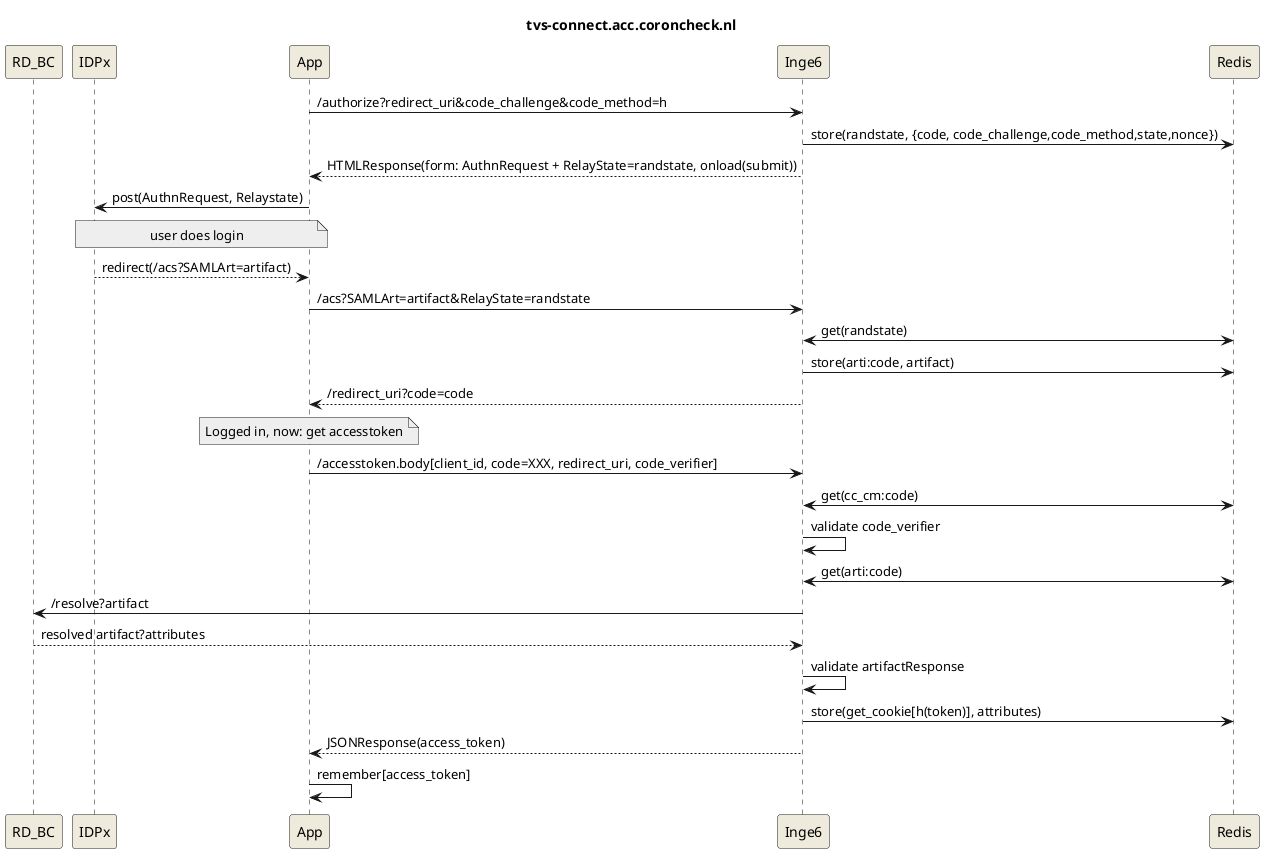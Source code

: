 @startuml
title tvs-connect.acc.coroncheck.nl

skinparam backgroundColor white
skinparam participantBackgroundColor #EEEBDC
skinparam noteBackgroundColor #EEE

participant RD_BC
participant IDPx
participant App

App->Inge6:/authorize?redirect_uri&code_challenge&code_method=h
Inge6->Redis:store(randstate, {code, code_challenge,code_method,state,nonce})
Inge6-->App:HTMLResponse(form: AuthnRequest + RelayState=randstate, onload(submit))

App->IDPx:post(AuthnRequest, Relaystate)
note over App, IDPx:user does login
IDPx-->App:redirect(/acs?SAMLArt=artifact)
App->Inge6:/acs?SAMLArt=artifact&RelayState=randstate

Inge6<->Redis:get(randstate)

Inge6->Redis:store(arti:code, artifact)
Inge6-->App:/redirect_uri?code=code

note over App: Logged in, now: get accesstoken
App->Inge6:/accesstoken.body[client_id, code=XXX, redirect_uri, code_verifier]
Redis<->Inge6:get(cc_cm:code)
Inge6->Inge6:validate code_verifier

Redis<->Inge6:get(arti:code)
Inge6->RD_BC:/resolve?artifact
Inge6<--RD_BC:resolved artifact?attributes
Inge6->Inge6:validate artifactResponse

Inge6->Redis:store(get_cookie[h(token)], attributes)

Inge6-->App:JSONResponse(access_token)
App->App:remember[access_token]
@enduml
